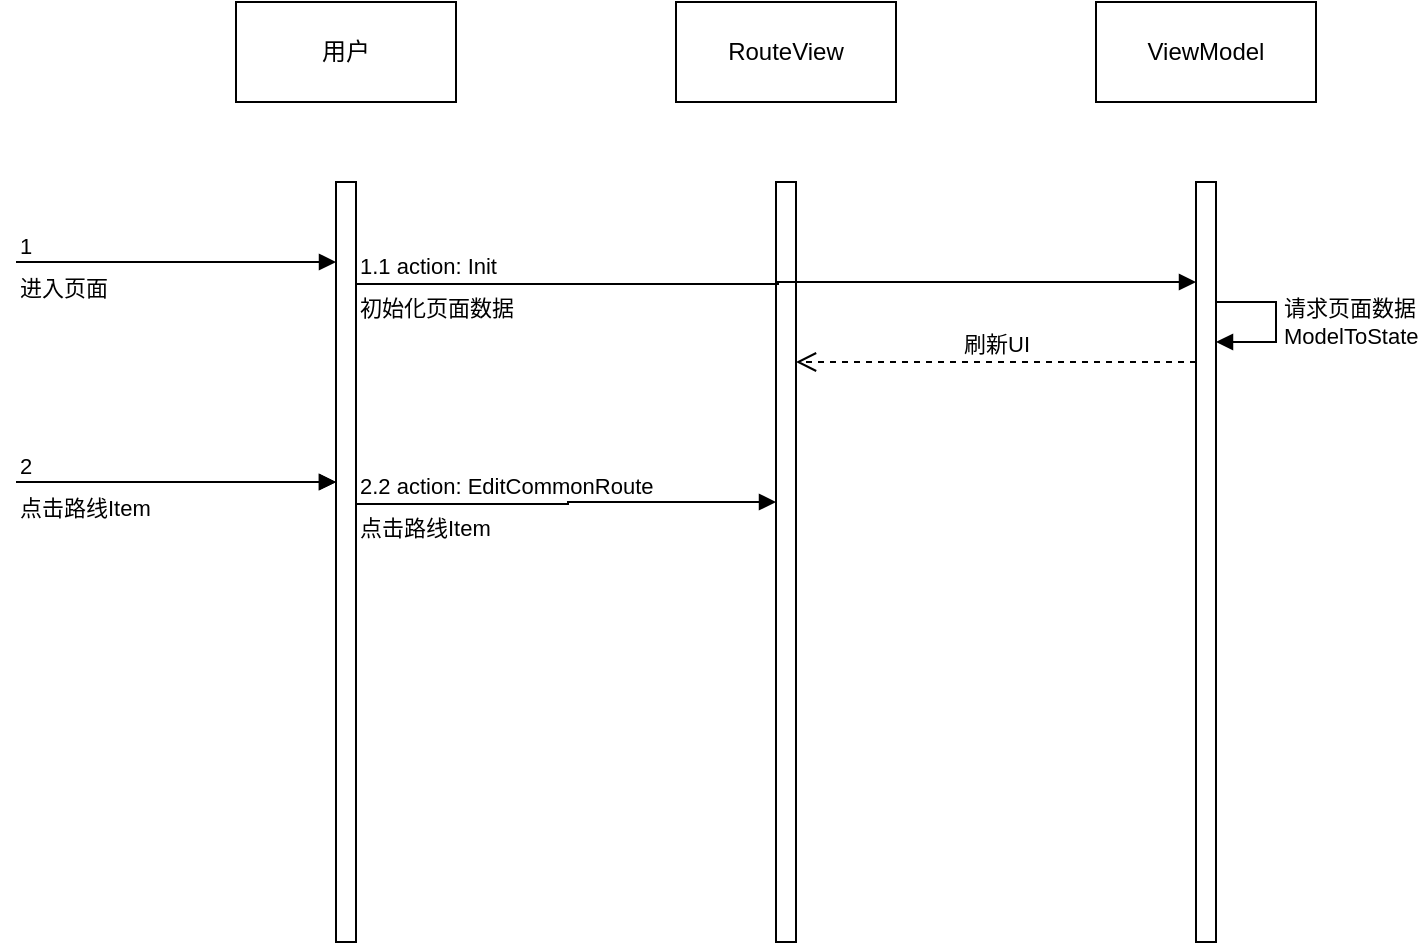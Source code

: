 <mxfile version="22.0.8" type="github">
  <diagram id="6I0OCvxSQrVGMHxT2VVA" name="Page-1">
    <mxGraphModel dx="1332" dy="293" grid="1" gridSize="10" guides="1" tooltips="1" connect="1" arrows="1" fold="1" page="1" pageScale="1" pageWidth="850" pageHeight="1100" math="0" shadow="0">
      <root>
        <mxCell id="0" />
        <mxCell id="1" parent="0" />
        <mxCell id="fytZe2nUgxtboZ6Lmw9K-1" value="用户" style="html=1;whiteSpace=wrap;" vertex="1" parent="1">
          <mxGeometry x="110" y="300" width="110" height="50" as="geometry" />
        </mxCell>
        <mxCell id="fytZe2nUgxtboZ6Lmw9K-2" value="RouteView" style="html=1;whiteSpace=wrap;" vertex="1" parent="1">
          <mxGeometry x="330" y="300" width="110" height="50" as="geometry" />
        </mxCell>
        <mxCell id="fytZe2nUgxtboZ6Lmw9K-3" value="ViewModel" style="html=1;whiteSpace=wrap;" vertex="1" parent="1">
          <mxGeometry x="540" y="300" width="110" height="50" as="geometry" />
        </mxCell>
        <mxCell id="fytZe2nUgxtboZ6Lmw9K-4" value="" style="html=1;points=[[0,0,0,0,5],[0,1,0,0,-5],[1,0,0,0,5],[1,1,0,0,-5]];perimeter=orthogonalPerimeter;outlineConnect=0;targetShapes=umlLifeline;portConstraint=eastwest;newEdgeStyle={&quot;curved&quot;:0,&quot;rounded&quot;:0};" vertex="1" parent="1">
          <mxGeometry x="160" y="390" width="10" height="380" as="geometry" />
        </mxCell>
        <mxCell id="fytZe2nUgxtboZ6Lmw9K-7" value="进入页面" style="endArrow=block;endFill=1;html=1;edgeStyle=orthogonalEdgeStyle;align=left;verticalAlign=top;rounded=0;" edge="1" parent="1">
          <mxGeometry x="-1" relative="1" as="geometry">
            <mxPoint y="430" as="sourcePoint" />
            <mxPoint x="160" y="430" as="targetPoint" />
          </mxGeometry>
        </mxCell>
        <mxCell id="fytZe2nUgxtboZ6Lmw9K-8" value="1" style="edgeLabel;resizable=0;html=1;align=left;verticalAlign=bottom;" connectable="0" vertex="1" parent="fytZe2nUgxtboZ6Lmw9K-7">
          <mxGeometry x="-1" relative="1" as="geometry" />
        </mxCell>
        <mxCell id="fytZe2nUgxtboZ6Lmw9K-9" value="" style="html=1;points=[[0,0,0,0,5],[0,1,0,0,-5],[1,0,0,0,5],[1,1,0,0,-5]];perimeter=orthogonalPerimeter;outlineConnect=0;targetShapes=umlLifeline;portConstraint=eastwest;newEdgeStyle={&quot;curved&quot;:0,&quot;rounded&quot;:0};" vertex="1" parent="1">
          <mxGeometry x="380" y="390" width="10" height="380" as="geometry" />
        </mxCell>
        <mxCell id="fytZe2nUgxtboZ6Lmw9K-10" value="" style="html=1;points=[[0,0,0,0,5],[0,1,0,0,-5],[1,0,0,0,5],[1,1,0,0,-5]];perimeter=orthogonalPerimeter;outlineConnect=0;targetShapes=umlLifeline;portConstraint=eastwest;newEdgeStyle={&quot;curved&quot;:0,&quot;rounded&quot;:0};" vertex="1" parent="1">
          <mxGeometry x="590" y="390" width="10" height="380" as="geometry" />
        </mxCell>
        <mxCell id="fytZe2nUgxtboZ6Lmw9K-11" value="初始化页面数据" style="endArrow=block;endFill=1;html=1;edgeStyle=orthogonalEdgeStyle;align=left;verticalAlign=top;rounded=0;" edge="1" parent="1">
          <mxGeometry x="-1" relative="1" as="geometry">
            <mxPoint x="170" y="440" as="sourcePoint" />
            <mxPoint x="590" y="440" as="targetPoint" />
            <Array as="points">
              <mxPoint x="170" y="441" />
              <mxPoint x="381" y="441" />
              <mxPoint x="381" y="440" />
            </Array>
          </mxGeometry>
        </mxCell>
        <mxCell id="fytZe2nUgxtboZ6Lmw9K-12" value="1.1 action: Init" style="edgeLabel;resizable=0;html=1;align=left;verticalAlign=bottom;" connectable="0" vertex="1" parent="fytZe2nUgxtboZ6Lmw9K-11">
          <mxGeometry x="-1" relative="1" as="geometry" />
        </mxCell>
        <mxCell id="fytZe2nUgxtboZ6Lmw9K-15" value="请求页面数据&lt;br&gt;ModelToState" style="html=1;align=left;spacingLeft=2;endArrow=block;rounded=0;edgeStyle=orthogonalEdgeStyle;curved=0;rounded=0;" edge="1" target="fytZe2nUgxtboZ6Lmw9K-10" parent="1">
          <mxGeometry relative="1" as="geometry">
            <mxPoint x="600" y="450" as="sourcePoint" />
            <Array as="points">
              <mxPoint x="630" y="450" />
              <mxPoint x="630" y="470" />
            </Array>
            <mxPoint x="605" y="480" as="targetPoint" />
          </mxGeometry>
        </mxCell>
        <mxCell id="fytZe2nUgxtboZ6Lmw9K-16" value="刷新UI" style="html=1;verticalAlign=bottom;endArrow=open;dashed=1;endSize=8;curved=0;rounded=0;exitX=0;exitY=0.263;exitDx=0;exitDy=0;exitPerimeter=0;" edge="1" parent="1">
          <mxGeometry relative="1" as="geometry">
            <mxPoint x="590" y="480.0" as="sourcePoint" />
            <mxPoint x="390" y="480.0" as="targetPoint" />
          </mxGeometry>
        </mxCell>
        <mxCell id="fytZe2nUgxtboZ6Lmw9K-19" value="点击路线Item" style="endArrow=block;endFill=1;html=1;edgeStyle=orthogonalEdgeStyle;align=left;verticalAlign=top;rounded=0;" edge="1" parent="1">
          <mxGeometry x="-1" relative="1" as="geometry">
            <mxPoint y="540" as="sourcePoint" />
            <mxPoint x="160" y="540" as="targetPoint" />
          </mxGeometry>
        </mxCell>
        <mxCell id="fytZe2nUgxtboZ6Lmw9K-20" value="2" style="edgeLabel;resizable=0;html=1;align=left;verticalAlign=bottom;" connectable="0" vertex="1" parent="fytZe2nUgxtboZ6Lmw9K-19">
          <mxGeometry x="-1" relative="1" as="geometry" />
        </mxCell>
        <mxCell id="fytZe2nUgxtboZ6Lmw9K-24" value="点击路线Item" style="endArrow=block;endFill=1;html=1;edgeStyle=orthogonalEdgeStyle;align=left;verticalAlign=top;rounded=0;" edge="1" parent="1">
          <mxGeometry x="-1" relative="1" as="geometry">
            <mxPoint y="540" as="sourcePoint" />
            <mxPoint x="160" y="540" as="targetPoint" />
            <Array as="points">
              <mxPoint x="150" y="540" />
              <mxPoint x="150" y="540" />
            </Array>
          </mxGeometry>
        </mxCell>
        <mxCell id="fytZe2nUgxtboZ6Lmw9K-25" value="2" style="edgeLabel;resizable=0;html=1;align=left;verticalAlign=bottom;" connectable="0" vertex="1" parent="fytZe2nUgxtboZ6Lmw9K-24">
          <mxGeometry x="-1" relative="1" as="geometry" />
        </mxCell>
        <mxCell id="fytZe2nUgxtboZ6Lmw9K-26" value="点击路线Item" style="endArrow=block;endFill=1;html=1;edgeStyle=orthogonalEdgeStyle;align=left;verticalAlign=top;rounded=0;" edge="1" parent="1" target="fytZe2nUgxtboZ6Lmw9K-9">
          <mxGeometry x="-1" relative="1" as="geometry">
            <mxPoint x="170" y="550" as="sourcePoint" />
            <mxPoint x="330" y="550" as="targetPoint" />
            <Array as="points">
              <mxPoint x="170" y="551" />
              <mxPoint x="276" y="551" />
              <mxPoint x="276" y="550" />
            </Array>
          </mxGeometry>
        </mxCell>
        <mxCell id="fytZe2nUgxtboZ6Lmw9K-27" value="2.2 action: EditCommonRoute" style="edgeLabel;resizable=0;html=1;align=left;verticalAlign=bottom;" connectable="0" vertex="1" parent="fytZe2nUgxtboZ6Lmw9K-26">
          <mxGeometry x="-1" relative="1" as="geometry" />
        </mxCell>
      </root>
    </mxGraphModel>
  </diagram>
</mxfile>
